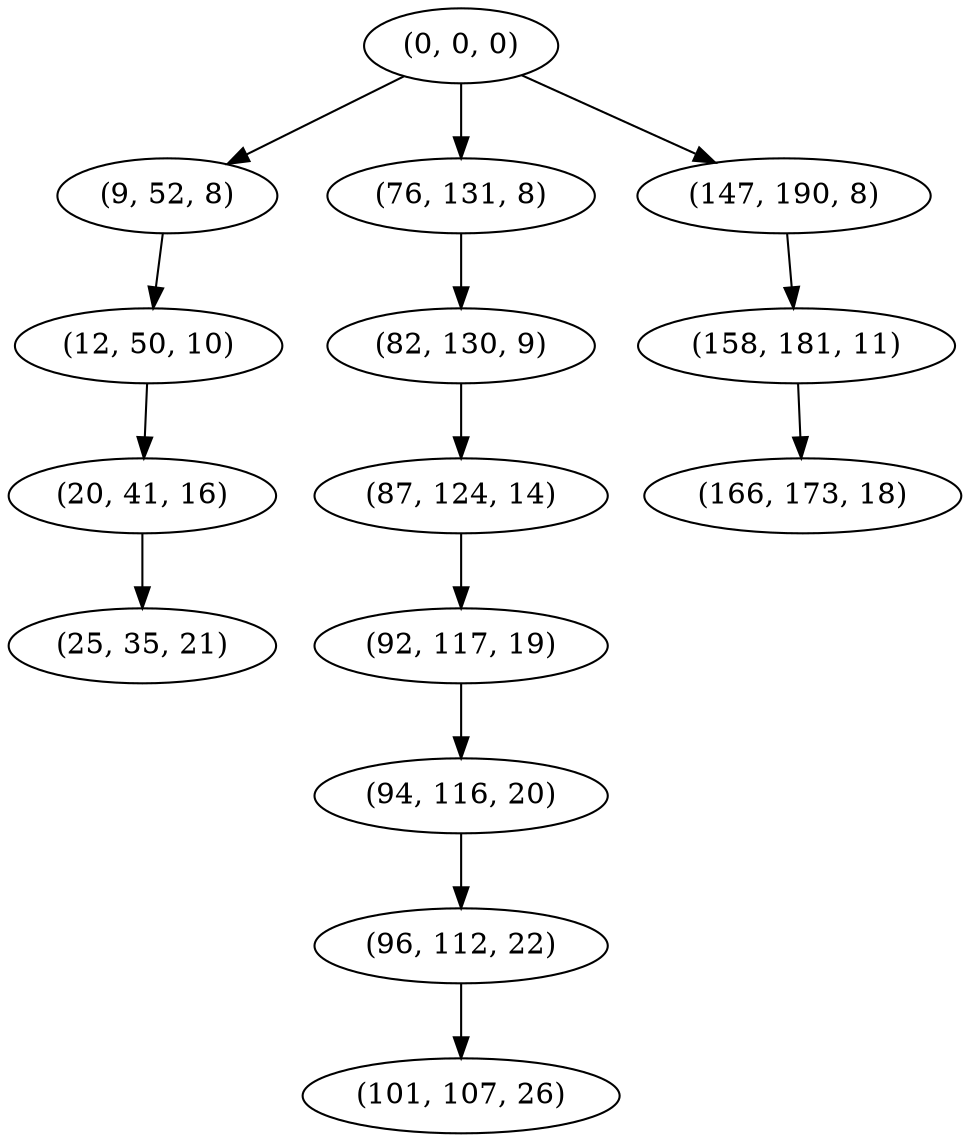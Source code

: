 digraph tree {
    "(0, 0, 0)";
    "(9, 52, 8)";
    "(12, 50, 10)";
    "(20, 41, 16)";
    "(25, 35, 21)";
    "(76, 131, 8)";
    "(82, 130, 9)";
    "(87, 124, 14)";
    "(92, 117, 19)";
    "(94, 116, 20)";
    "(96, 112, 22)";
    "(101, 107, 26)";
    "(147, 190, 8)";
    "(158, 181, 11)";
    "(166, 173, 18)";
    "(0, 0, 0)" -> "(9, 52, 8)";
    "(0, 0, 0)" -> "(76, 131, 8)";
    "(0, 0, 0)" -> "(147, 190, 8)";
    "(9, 52, 8)" -> "(12, 50, 10)";
    "(12, 50, 10)" -> "(20, 41, 16)";
    "(20, 41, 16)" -> "(25, 35, 21)";
    "(76, 131, 8)" -> "(82, 130, 9)";
    "(82, 130, 9)" -> "(87, 124, 14)";
    "(87, 124, 14)" -> "(92, 117, 19)";
    "(92, 117, 19)" -> "(94, 116, 20)";
    "(94, 116, 20)" -> "(96, 112, 22)";
    "(96, 112, 22)" -> "(101, 107, 26)";
    "(147, 190, 8)" -> "(158, 181, 11)";
    "(158, 181, 11)" -> "(166, 173, 18)";
}
